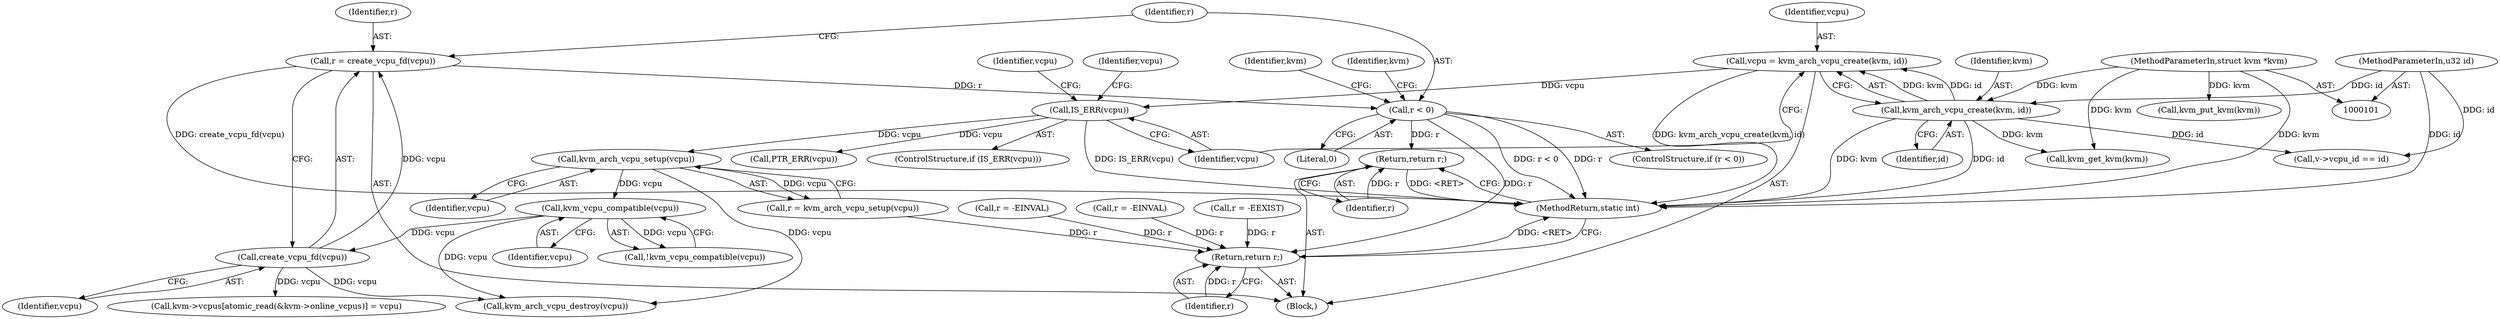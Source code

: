 digraph "0_linux_9c895160d25a76c21b65bad141b08e8d4f99afef_0@API" {
"1000186" [label="(Call,r = create_vcpu_fd(vcpu))"];
"1000188" [label="(Call,create_vcpu_fd(vcpu))"];
"1000140" [label="(Call,kvm_vcpu_compatible(vcpu))"];
"1000128" [label="(Call,kvm_arch_vcpu_setup(vcpu))"];
"1000114" [label="(Call,IS_ERR(vcpu))"];
"1000108" [label="(Call,vcpu = kvm_arch_vcpu_create(kvm, id))"];
"1000110" [label="(Call,kvm_arch_vcpu_create(kvm, id))"];
"1000102" [label="(MethodParameterIn,struct kvm *kvm)"];
"1000103" [label="(MethodParameterIn,u32 id)"];
"1000191" [label="(Call,r < 0)"];
"1000220" [label="(Return,return r;)"];
"1000231" [label="(Return,return r;)"];
"1000139" [label="(Call,!kvm_vcpu_compatible(vcpu))"];
"1000188" [label="(Call,create_vcpu_fd(vcpu))"];
"1000126" [label="(Call,r = kvm_arch_vcpu_setup(vcpu))"];
"1000198" [label="(Call,kvm->vcpus[atomic_read(&kvm->online_vcpus)] = vcpu)"];
"1000196" [label="(Identifier,kvm)"];
"1000128" [label="(Call,kvm_arch_vcpu_setup(vcpu))"];
"1000220" [label="(Return,return r;)"];
"1000221" [label="(Identifier,r)"];
"1000122" [label="(Identifier,vcpu)"];
"1000191" [label="(Call,r < 0)"];
"1000186" [label="(Call,r = create_vcpu_fd(vcpu))"];
"1000232" [label="(Identifier,r)"];
"1000143" [label="(Call,r = -EINVAL)"];
"1000157" [label="(Call,r = -EINVAL)"];
"1000104" [label="(Block,)"];
"1000117" [label="(Call,PTR_ERR(vcpu))"];
"1000141" [label="(Identifier,vcpu)"];
"1000109" [label="(Identifier,vcpu)"];
"1000140" [label="(Call,kvm_vcpu_compatible(vcpu))"];
"1000111" [label="(Identifier,kvm)"];
"1000189" [label="(Identifier,vcpu)"];
"1000110" [label="(Call,kvm_arch_vcpu_create(kvm, id))"];
"1000113" [label="(ControlStructure,if (IS_ERR(vcpu)))"];
"1000184" [label="(Call,kvm_get_kvm(kvm))"];
"1000190" [label="(ControlStructure,if (r < 0))"];
"1000118" [label="(Identifier,vcpu)"];
"1000108" [label="(Call,vcpu = kvm_arch_vcpu_create(kvm, id))"];
"1000169" [label="(Call,r = -EEXIST)"];
"1000129" [label="(Identifier,vcpu)"];
"1000229" [label="(Call,kvm_arch_vcpu_destroy(vcpu))"];
"1000187" [label="(Identifier,r)"];
"1000112" [label="(Identifier,id)"];
"1000103" [label="(MethodParameterIn,u32 id)"];
"1000163" [label="(Call,v->vcpu_id == id)"];
"1000102" [label="(MethodParameterIn,struct kvm *kvm)"];
"1000233" [label="(MethodReturn,static int)"];
"1000195" [label="(Call,kvm_put_kvm(kvm))"];
"1000115" [label="(Identifier,vcpu)"];
"1000201" [label="(Identifier,kvm)"];
"1000192" [label="(Identifier,r)"];
"1000114" [label="(Call,IS_ERR(vcpu))"];
"1000231" [label="(Return,return r;)"];
"1000193" [label="(Literal,0)"];
"1000186" -> "1000104"  [label="AST: "];
"1000186" -> "1000188"  [label="CFG: "];
"1000187" -> "1000186"  [label="AST: "];
"1000188" -> "1000186"  [label="AST: "];
"1000192" -> "1000186"  [label="CFG: "];
"1000186" -> "1000233"  [label="DDG: create_vcpu_fd(vcpu)"];
"1000188" -> "1000186"  [label="DDG: vcpu"];
"1000186" -> "1000191"  [label="DDG: r"];
"1000188" -> "1000189"  [label="CFG: "];
"1000189" -> "1000188"  [label="AST: "];
"1000140" -> "1000188"  [label="DDG: vcpu"];
"1000188" -> "1000198"  [label="DDG: vcpu"];
"1000188" -> "1000229"  [label="DDG: vcpu"];
"1000140" -> "1000139"  [label="AST: "];
"1000140" -> "1000141"  [label="CFG: "];
"1000141" -> "1000140"  [label="AST: "];
"1000139" -> "1000140"  [label="CFG: "];
"1000140" -> "1000139"  [label="DDG: vcpu"];
"1000128" -> "1000140"  [label="DDG: vcpu"];
"1000140" -> "1000229"  [label="DDG: vcpu"];
"1000128" -> "1000126"  [label="AST: "];
"1000128" -> "1000129"  [label="CFG: "];
"1000129" -> "1000128"  [label="AST: "];
"1000126" -> "1000128"  [label="CFG: "];
"1000128" -> "1000126"  [label="DDG: vcpu"];
"1000114" -> "1000128"  [label="DDG: vcpu"];
"1000128" -> "1000229"  [label="DDG: vcpu"];
"1000114" -> "1000113"  [label="AST: "];
"1000114" -> "1000115"  [label="CFG: "];
"1000115" -> "1000114"  [label="AST: "];
"1000118" -> "1000114"  [label="CFG: "];
"1000122" -> "1000114"  [label="CFG: "];
"1000114" -> "1000233"  [label="DDG: IS_ERR(vcpu)"];
"1000108" -> "1000114"  [label="DDG: vcpu"];
"1000114" -> "1000117"  [label="DDG: vcpu"];
"1000108" -> "1000104"  [label="AST: "];
"1000108" -> "1000110"  [label="CFG: "];
"1000109" -> "1000108"  [label="AST: "];
"1000110" -> "1000108"  [label="AST: "];
"1000115" -> "1000108"  [label="CFG: "];
"1000108" -> "1000233"  [label="DDG: kvm_arch_vcpu_create(kvm, id)"];
"1000110" -> "1000108"  [label="DDG: kvm"];
"1000110" -> "1000108"  [label="DDG: id"];
"1000110" -> "1000112"  [label="CFG: "];
"1000111" -> "1000110"  [label="AST: "];
"1000112" -> "1000110"  [label="AST: "];
"1000110" -> "1000233"  [label="DDG: id"];
"1000110" -> "1000233"  [label="DDG: kvm"];
"1000102" -> "1000110"  [label="DDG: kvm"];
"1000103" -> "1000110"  [label="DDG: id"];
"1000110" -> "1000163"  [label="DDG: id"];
"1000110" -> "1000184"  [label="DDG: kvm"];
"1000102" -> "1000101"  [label="AST: "];
"1000102" -> "1000233"  [label="DDG: kvm"];
"1000102" -> "1000184"  [label="DDG: kvm"];
"1000102" -> "1000195"  [label="DDG: kvm"];
"1000103" -> "1000101"  [label="AST: "];
"1000103" -> "1000233"  [label="DDG: id"];
"1000103" -> "1000163"  [label="DDG: id"];
"1000191" -> "1000190"  [label="AST: "];
"1000191" -> "1000193"  [label="CFG: "];
"1000192" -> "1000191"  [label="AST: "];
"1000193" -> "1000191"  [label="AST: "];
"1000196" -> "1000191"  [label="CFG: "];
"1000201" -> "1000191"  [label="CFG: "];
"1000191" -> "1000233"  [label="DDG: r < 0"];
"1000191" -> "1000233"  [label="DDG: r"];
"1000191" -> "1000220"  [label="DDG: r"];
"1000191" -> "1000231"  [label="DDG: r"];
"1000220" -> "1000104"  [label="AST: "];
"1000220" -> "1000221"  [label="CFG: "];
"1000221" -> "1000220"  [label="AST: "];
"1000233" -> "1000220"  [label="CFG: "];
"1000220" -> "1000233"  [label="DDG: <RET>"];
"1000221" -> "1000220"  [label="DDG: r"];
"1000231" -> "1000104"  [label="AST: "];
"1000231" -> "1000232"  [label="CFG: "];
"1000232" -> "1000231"  [label="AST: "];
"1000233" -> "1000231"  [label="CFG: "];
"1000231" -> "1000233"  [label="DDG: <RET>"];
"1000232" -> "1000231"  [label="DDG: r"];
"1000126" -> "1000231"  [label="DDG: r"];
"1000169" -> "1000231"  [label="DDG: r"];
"1000157" -> "1000231"  [label="DDG: r"];
"1000143" -> "1000231"  [label="DDG: r"];
}
